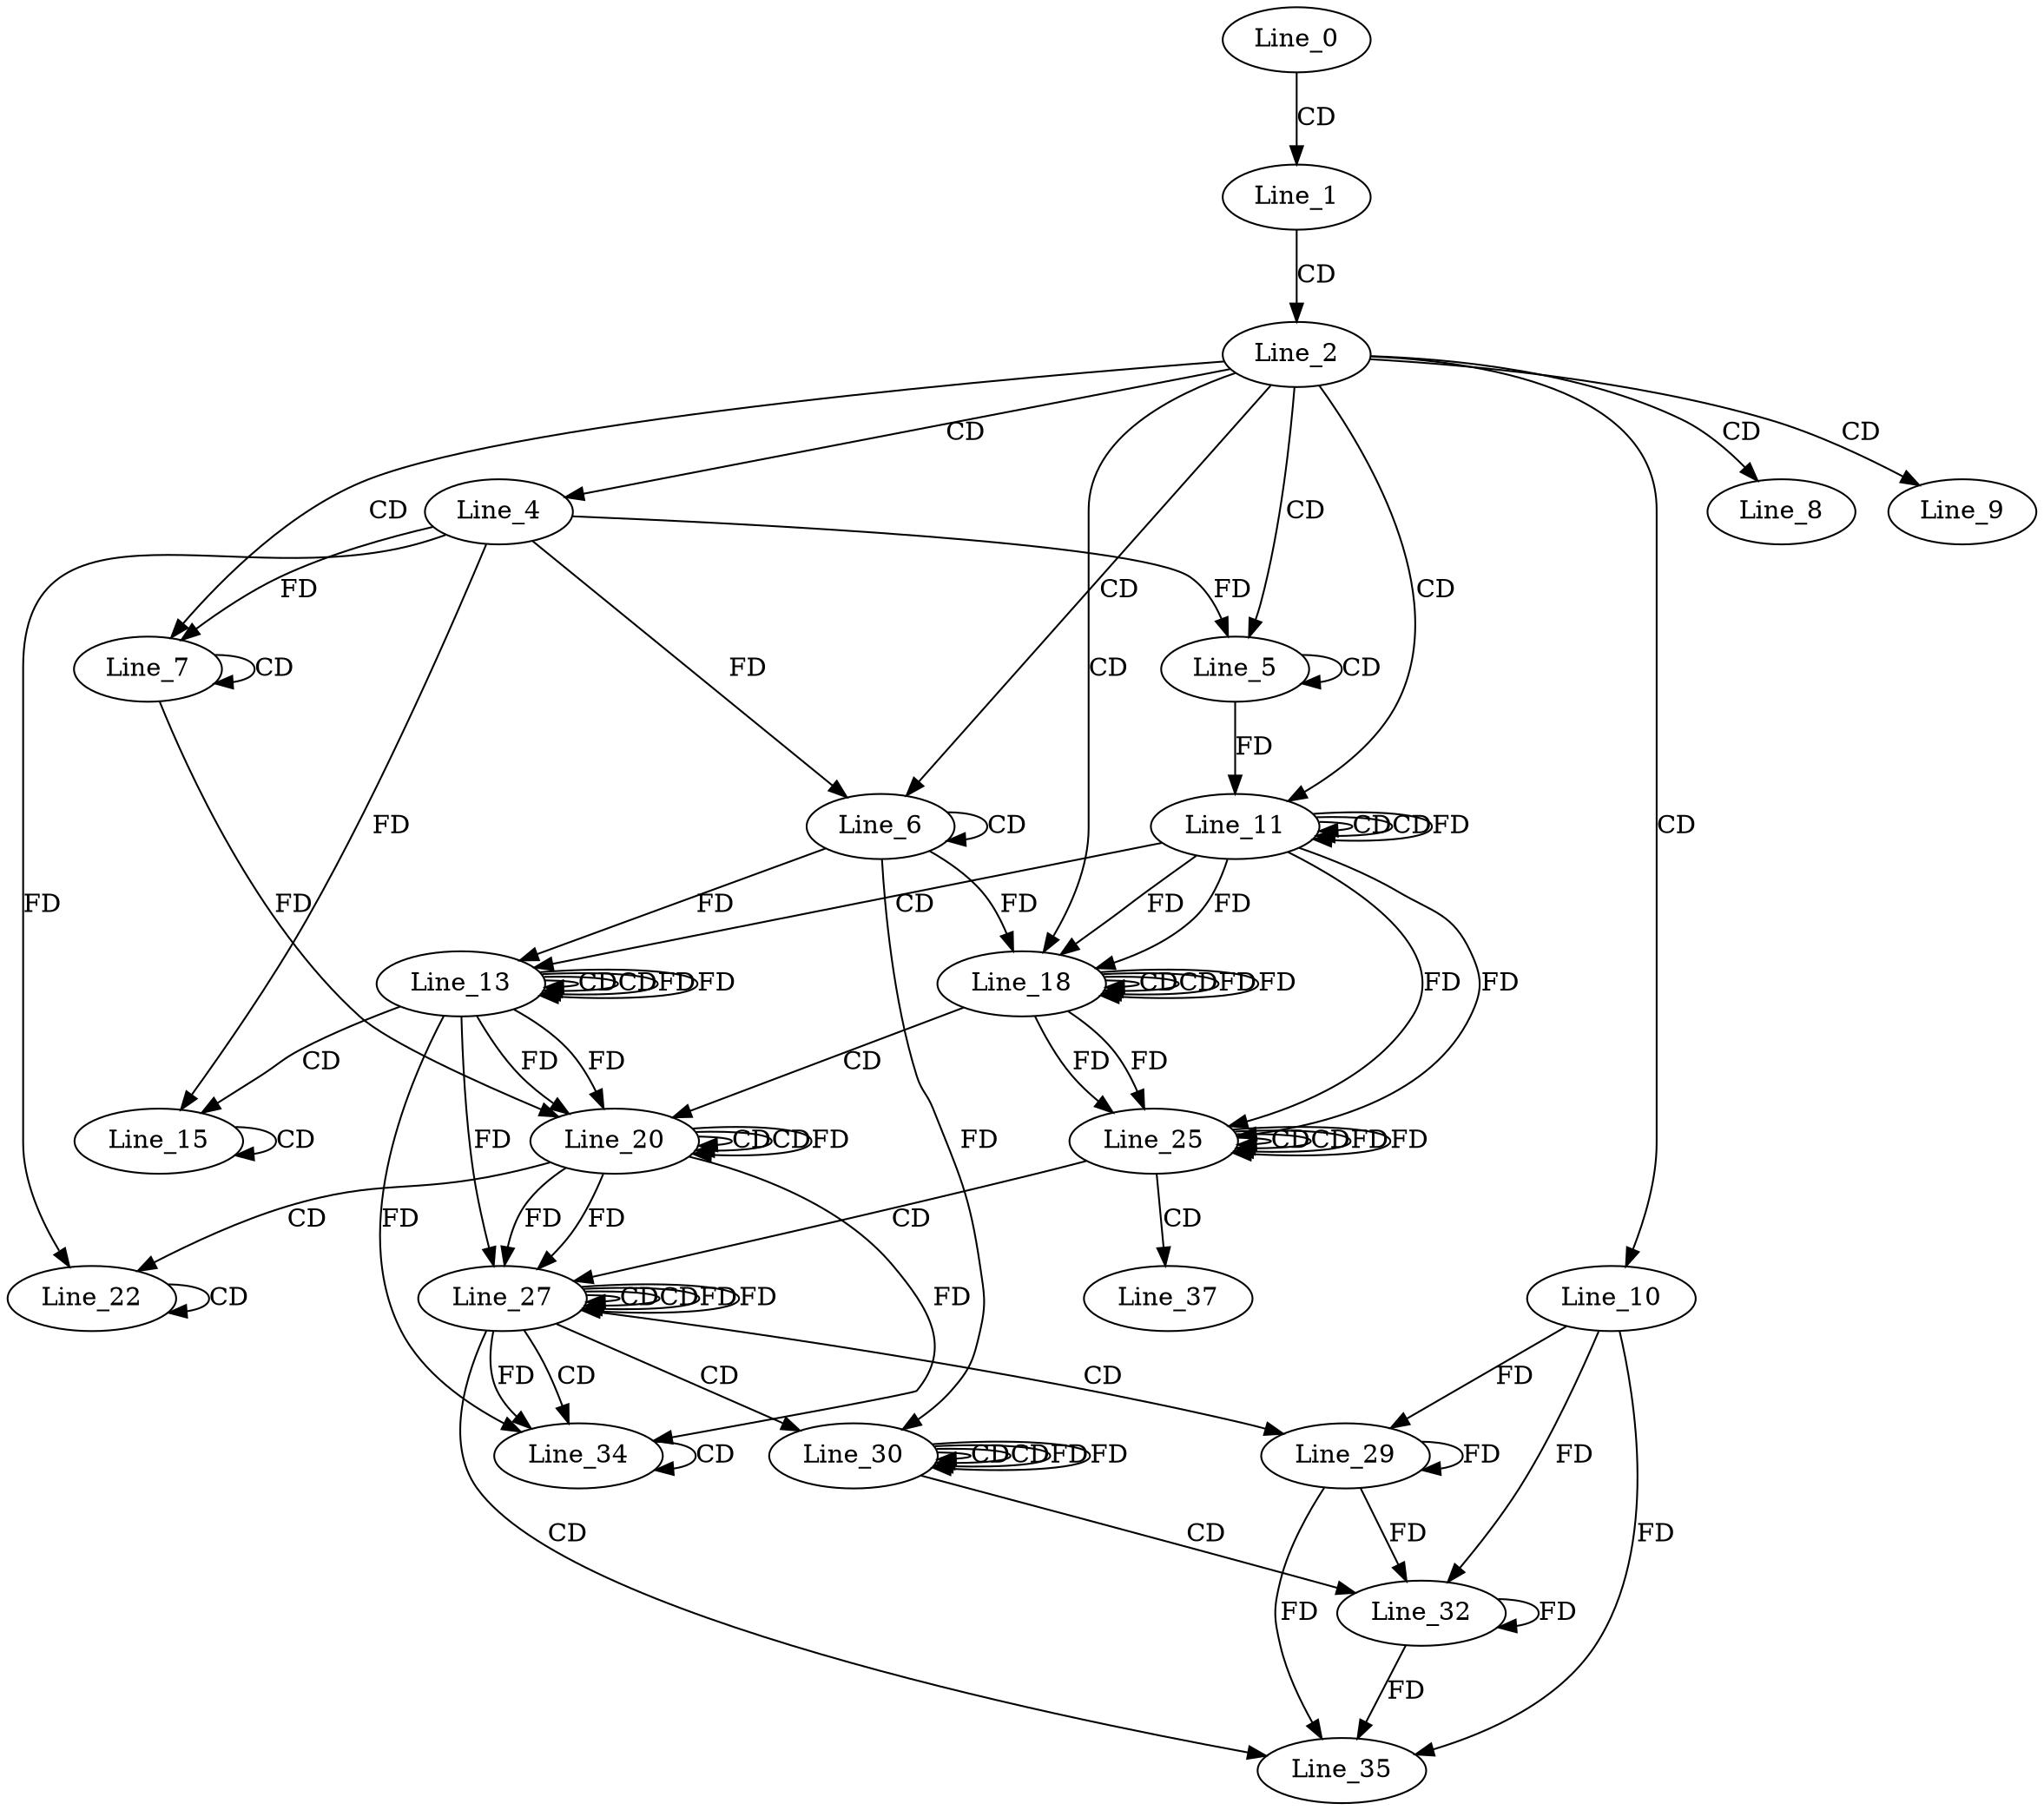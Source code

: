 digraph G {
  Line_0;
  Line_1;
  Line_2;
  Line_4;
  Line_5;
  Line_5;
  Line_6;
  Line_6;
  Line_7;
  Line_7;
  Line_8;
  Line_9;
  Line_10;
  Line_11;
  Line_11;
  Line_11;
  Line_13;
  Line_13;
  Line_13;
  Line_15;
  Line_15;
  Line_18;
  Line_18;
  Line_18;
  Line_20;
  Line_20;
  Line_20;
  Line_22;
  Line_22;
  Line_25;
  Line_25;
  Line_25;
  Line_27;
  Line_27;
  Line_27;
  Line_29;
  Line_30;
  Line_30;
  Line_30;
  Line_32;
  Line_34;
  Line_34;
  Line_35;
  Line_37;
  Line_0 -> Line_1 [ label="CD" ];
  Line_1 -> Line_2 [ label="CD" ];
  Line_2 -> Line_4 [ label="CD" ];
  Line_2 -> Line_5 [ label="CD" ];
  Line_5 -> Line_5 [ label="CD" ];
  Line_4 -> Line_5 [ label="FD" ];
  Line_2 -> Line_6 [ label="CD" ];
  Line_6 -> Line_6 [ label="CD" ];
  Line_4 -> Line_6 [ label="FD" ];
  Line_2 -> Line_7 [ label="CD" ];
  Line_7 -> Line_7 [ label="CD" ];
  Line_4 -> Line_7 [ label="FD" ];
  Line_2 -> Line_8 [ label="CD" ];
  Line_2 -> Line_9 [ label="CD" ];
  Line_2 -> Line_10 [ label="CD" ];
  Line_2 -> Line_11 [ label="CD" ];
  Line_11 -> Line_11 [ label="CD" ];
  Line_5 -> Line_11 [ label="FD" ];
  Line_11 -> Line_11 [ label="CD" ];
  Line_11 -> Line_11 [ label="FD" ];
  Line_11 -> Line_13 [ label="CD" ];
  Line_13 -> Line_13 [ label="CD" ];
  Line_6 -> Line_13 [ label="FD" ];
  Line_13 -> Line_13 [ label="CD" ];
  Line_13 -> Line_13 [ label="FD" ];
  Line_13 -> Line_15 [ label="CD" ];
  Line_15 -> Line_15 [ label="CD" ];
  Line_4 -> Line_15 [ label="FD" ];
  Line_2 -> Line_18 [ label="CD" ];
  Line_18 -> Line_18 [ label="CD" ];
  Line_11 -> Line_18 [ label="FD" ];
  Line_6 -> Line_18 [ label="FD" ];
  Line_18 -> Line_18 [ label="CD" ];
  Line_18 -> Line_18 [ label="FD" ];
  Line_11 -> Line_18 [ label="FD" ];
  Line_18 -> Line_20 [ label="CD" ];
  Line_20 -> Line_20 [ label="CD" ];
  Line_13 -> Line_20 [ label="FD" ];
  Line_7 -> Line_20 [ label="FD" ];
  Line_20 -> Line_20 [ label="CD" ];
  Line_20 -> Line_20 [ label="FD" ];
  Line_13 -> Line_20 [ label="FD" ];
  Line_20 -> Line_22 [ label="CD" ];
  Line_22 -> Line_22 [ label="CD" ];
  Line_4 -> Line_22 [ label="FD" ];
  Line_25 -> Line_25 [ label="CD" ];
  Line_18 -> Line_25 [ label="FD" ];
  Line_11 -> Line_25 [ label="FD" ];
  Line_25 -> Line_25 [ label="CD" ];
  Line_25 -> Line_25 [ label="FD" ];
  Line_18 -> Line_25 [ label="FD" ];
  Line_11 -> Line_25 [ label="FD" ];
  Line_25 -> Line_27 [ label="CD" ];
  Line_27 -> Line_27 [ label="CD" ];
  Line_20 -> Line_27 [ label="FD" ];
  Line_27 -> Line_27 [ label="CD" ];
  Line_27 -> Line_27 [ label="FD" ];
  Line_20 -> Line_27 [ label="FD" ];
  Line_13 -> Line_27 [ label="FD" ];
  Line_27 -> Line_29 [ label="CD" ];
  Line_29 -> Line_29 [ label="FD" ];
  Line_10 -> Line_29 [ label="FD" ];
  Line_27 -> Line_30 [ label="CD" ];
  Line_30 -> Line_30 [ label="CD" ];
  Line_6 -> Line_30 [ label="FD" ];
  Line_30 -> Line_30 [ label="CD" ];
  Line_30 -> Line_30 [ label="FD" ];
  Line_30 -> Line_32 [ label="CD" ];
  Line_32 -> Line_32 [ label="FD" ];
  Line_29 -> Line_32 [ label="FD" ];
  Line_10 -> Line_32 [ label="FD" ];
  Line_27 -> Line_34 [ label="CD" ];
  Line_27 -> Line_34 [ label="FD" ];
  Line_20 -> Line_34 [ label="FD" ];
  Line_13 -> Line_34 [ label="FD" ];
  Line_34 -> Line_34 [ label="CD" ];
  Line_27 -> Line_35 [ label="CD" ];
  Line_32 -> Line_35 [ label="FD" ];
  Line_29 -> Line_35 [ label="FD" ];
  Line_10 -> Line_35 [ label="FD" ];
  Line_25 -> Line_37 [ label="CD" ];
  Line_13 -> Line_13 [ label="FD" ];
  Line_18 -> Line_18 [ label="FD" ];
  Line_25 -> Line_25 [ label="FD" ];
  Line_27 -> Line_27 [ label="FD" ];
  Line_30 -> Line_30 [ label="FD" ];
}
